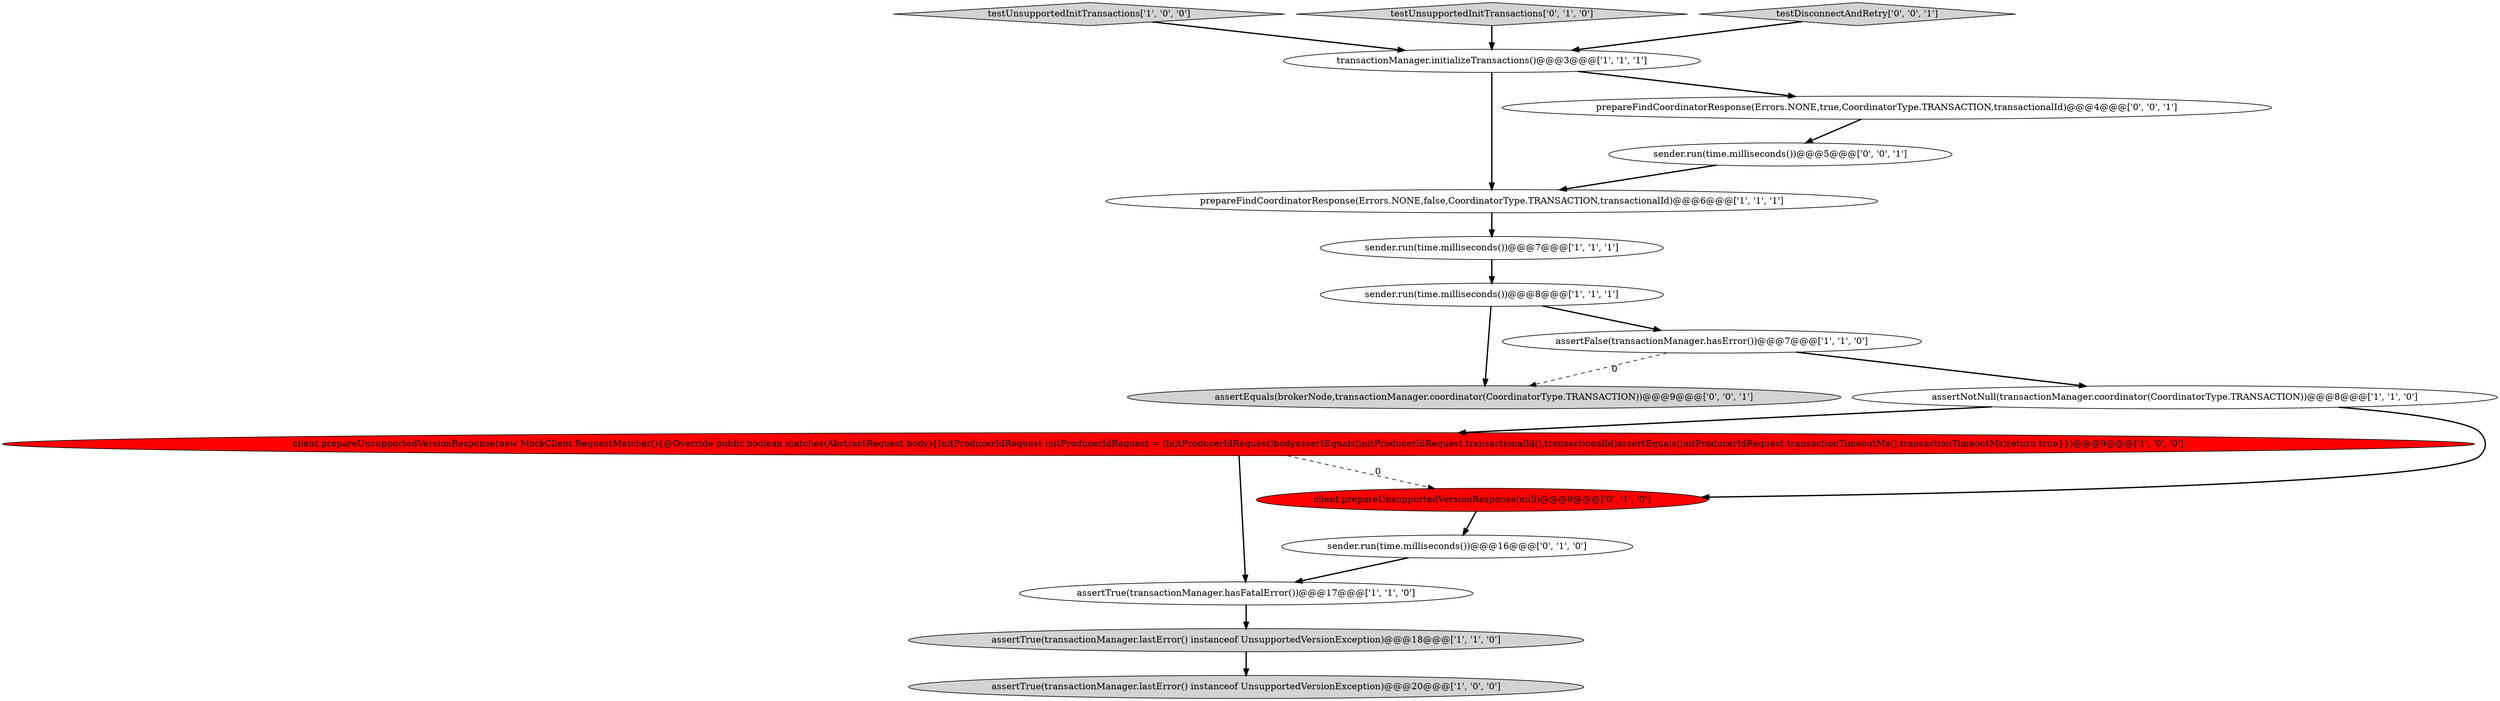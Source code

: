 digraph {
8 [style = filled, label = "assertNotNull(transactionManager.coordinator(CoordinatorType.TRANSACTION))@@@8@@@['1', '1', '0']", fillcolor = white, shape = ellipse image = "AAA0AAABBB1BBB"];
7 [style = filled, label = "client.prepareUnsupportedVersionResponse(new MockClient.RequestMatcher(){@Override public boolean matches(AbstractRequest body){InitProducerIdRequest initProducerIdRequest = (InitProducerIdRequest)bodyassertEquals(initProducerIdRequest.transactionalId(),transactionalId)assertEquals(initProducerIdRequest.transactionTimeoutMs(),transactionTimeoutMs)return true}})@@@9@@@['1', '0', '0']", fillcolor = red, shape = ellipse image = "AAA1AAABBB1BBB"];
10 [style = filled, label = "testUnsupportedInitTransactions['1', '0', '0']", fillcolor = lightgray, shape = diamond image = "AAA0AAABBB1BBB"];
2 [style = filled, label = "prepareFindCoordinatorResponse(Errors.NONE,false,CoordinatorType.TRANSACTION,transactionalId)@@@6@@@['1', '1', '1']", fillcolor = white, shape = ellipse image = "AAA0AAABBB1BBB"];
6 [style = filled, label = "assertTrue(transactionManager.lastError() instanceof UnsupportedVersionException)@@@20@@@['1', '0', '0']", fillcolor = lightgray, shape = ellipse image = "AAA0AAABBB1BBB"];
11 [style = filled, label = "client.prepareUnsupportedVersionResponse(null)@@@9@@@['0', '1', '0']", fillcolor = red, shape = ellipse image = "AAA1AAABBB2BBB"];
13 [style = filled, label = "testUnsupportedInitTransactions['0', '1', '0']", fillcolor = lightgray, shape = diamond image = "AAA0AAABBB2BBB"];
1 [style = filled, label = "sender.run(time.milliseconds())@@@8@@@['1', '1', '1']", fillcolor = white, shape = ellipse image = "AAA0AAABBB1BBB"];
14 [style = filled, label = "testDisconnectAndRetry['0', '0', '1']", fillcolor = lightgray, shape = diamond image = "AAA0AAABBB3BBB"];
9 [style = filled, label = "assertTrue(transactionManager.lastError() instanceof UnsupportedVersionException)@@@18@@@['1', '1', '0']", fillcolor = lightgray, shape = ellipse image = "AAA0AAABBB1BBB"];
17 [style = filled, label = "prepareFindCoordinatorResponse(Errors.NONE,true,CoordinatorType.TRANSACTION,transactionalId)@@@4@@@['0', '0', '1']", fillcolor = white, shape = ellipse image = "AAA0AAABBB3BBB"];
12 [style = filled, label = "sender.run(time.milliseconds())@@@16@@@['0', '1', '0']", fillcolor = white, shape = ellipse image = "AAA0AAABBB2BBB"];
4 [style = filled, label = "transactionManager.initializeTransactions()@@@3@@@['1', '1', '1']", fillcolor = white, shape = ellipse image = "AAA0AAABBB1BBB"];
0 [style = filled, label = "sender.run(time.milliseconds())@@@7@@@['1', '1', '1']", fillcolor = white, shape = ellipse image = "AAA0AAABBB1BBB"];
15 [style = filled, label = "assertEquals(brokerNode,transactionManager.coordinator(CoordinatorType.TRANSACTION))@@@9@@@['0', '0', '1']", fillcolor = lightgray, shape = ellipse image = "AAA0AAABBB3BBB"];
16 [style = filled, label = "sender.run(time.milliseconds())@@@5@@@['0', '0', '1']", fillcolor = white, shape = ellipse image = "AAA0AAABBB3BBB"];
3 [style = filled, label = "assertFalse(transactionManager.hasError())@@@7@@@['1', '1', '0']", fillcolor = white, shape = ellipse image = "AAA0AAABBB1BBB"];
5 [style = filled, label = "assertTrue(transactionManager.hasFatalError())@@@17@@@['1', '1', '0']", fillcolor = white, shape = ellipse image = "AAA0AAABBB1BBB"];
12->5 [style = bold, label=""];
4->17 [style = bold, label=""];
5->9 [style = bold, label=""];
1->15 [style = bold, label=""];
1->3 [style = bold, label=""];
7->11 [style = dashed, label="0"];
11->12 [style = bold, label=""];
4->2 [style = bold, label=""];
16->2 [style = bold, label=""];
8->7 [style = bold, label=""];
9->6 [style = bold, label=""];
7->5 [style = bold, label=""];
2->0 [style = bold, label=""];
0->1 [style = bold, label=""];
3->8 [style = bold, label=""];
10->4 [style = bold, label=""];
3->15 [style = dashed, label="0"];
8->11 [style = bold, label=""];
17->16 [style = bold, label=""];
14->4 [style = bold, label=""];
13->4 [style = bold, label=""];
}
